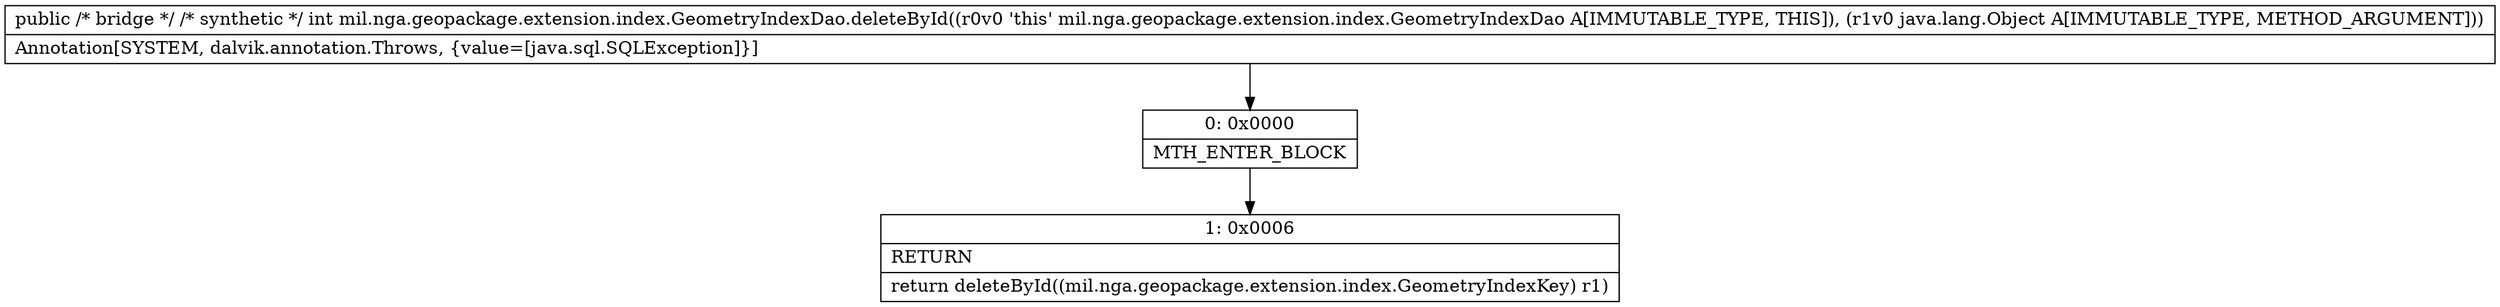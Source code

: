 digraph "CFG formil.nga.geopackage.extension.index.GeometryIndexDao.deleteById(Ljava\/lang\/Object;)I" {
Node_0 [shape=record,label="{0\:\ 0x0000|MTH_ENTER_BLOCK\l}"];
Node_1 [shape=record,label="{1\:\ 0x0006|RETURN\l|return deleteById((mil.nga.geopackage.extension.index.GeometryIndexKey) r1)\l}"];
MethodNode[shape=record,label="{public \/* bridge *\/ \/* synthetic *\/ int mil.nga.geopackage.extension.index.GeometryIndexDao.deleteById((r0v0 'this' mil.nga.geopackage.extension.index.GeometryIndexDao A[IMMUTABLE_TYPE, THIS]), (r1v0 java.lang.Object A[IMMUTABLE_TYPE, METHOD_ARGUMENT]))  | Annotation[SYSTEM, dalvik.annotation.Throws, \{value=[java.sql.SQLException]\}]\l}"];
MethodNode -> Node_0;
Node_0 -> Node_1;
}

